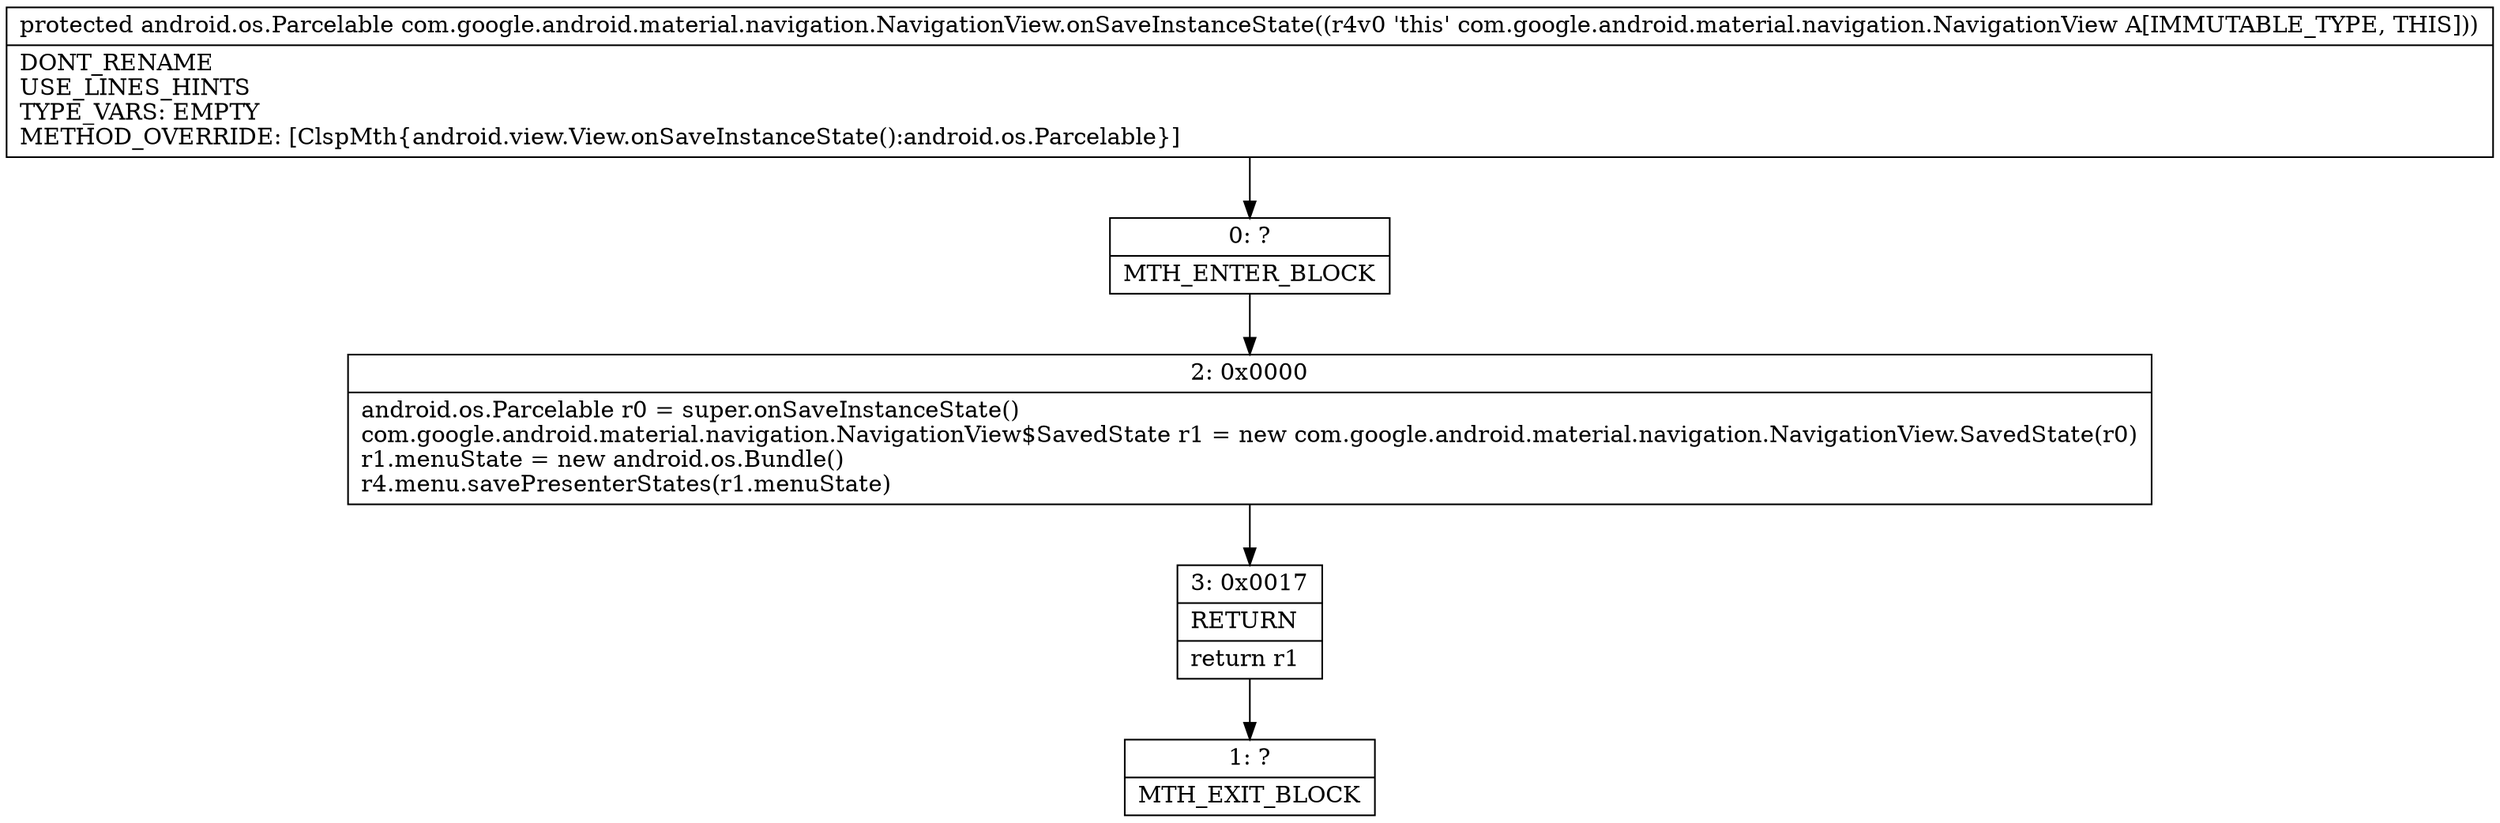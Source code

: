digraph "CFG forcom.google.android.material.navigation.NavigationView.onSaveInstanceState()Landroid\/os\/Parcelable;" {
Node_0 [shape=record,label="{0\:\ ?|MTH_ENTER_BLOCK\l}"];
Node_2 [shape=record,label="{2\:\ 0x0000|android.os.Parcelable r0 = super.onSaveInstanceState()\lcom.google.android.material.navigation.NavigationView$SavedState r1 = new com.google.android.material.navigation.NavigationView.SavedState(r0)\lr1.menuState = new android.os.Bundle()\lr4.menu.savePresenterStates(r1.menuState)\l}"];
Node_3 [shape=record,label="{3\:\ 0x0017|RETURN\l|return r1\l}"];
Node_1 [shape=record,label="{1\:\ ?|MTH_EXIT_BLOCK\l}"];
MethodNode[shape=record,label="{protected android.os.Parcelable com.google.android.material.navigation.NavigationView.onSaveInstanceState((r4v0 'this' com.google.android.material.navigation.NavigationView A[IMMUTABLE_TYPE, THIS]))  | DONT_RENAME\lUSE_LINES_HINTS\lTYPE_VARS: EMPTY\lMETHOD_OVERRIDE: [ClspMth\{android.view.View.onSaveInstanceState():android.os.Parcelable\}]\l}"];
MethodNode -> Node_0;Node_0 -> Node_2;
Node_2 -> Node_3;
Node_3 -> Node_1;
}

